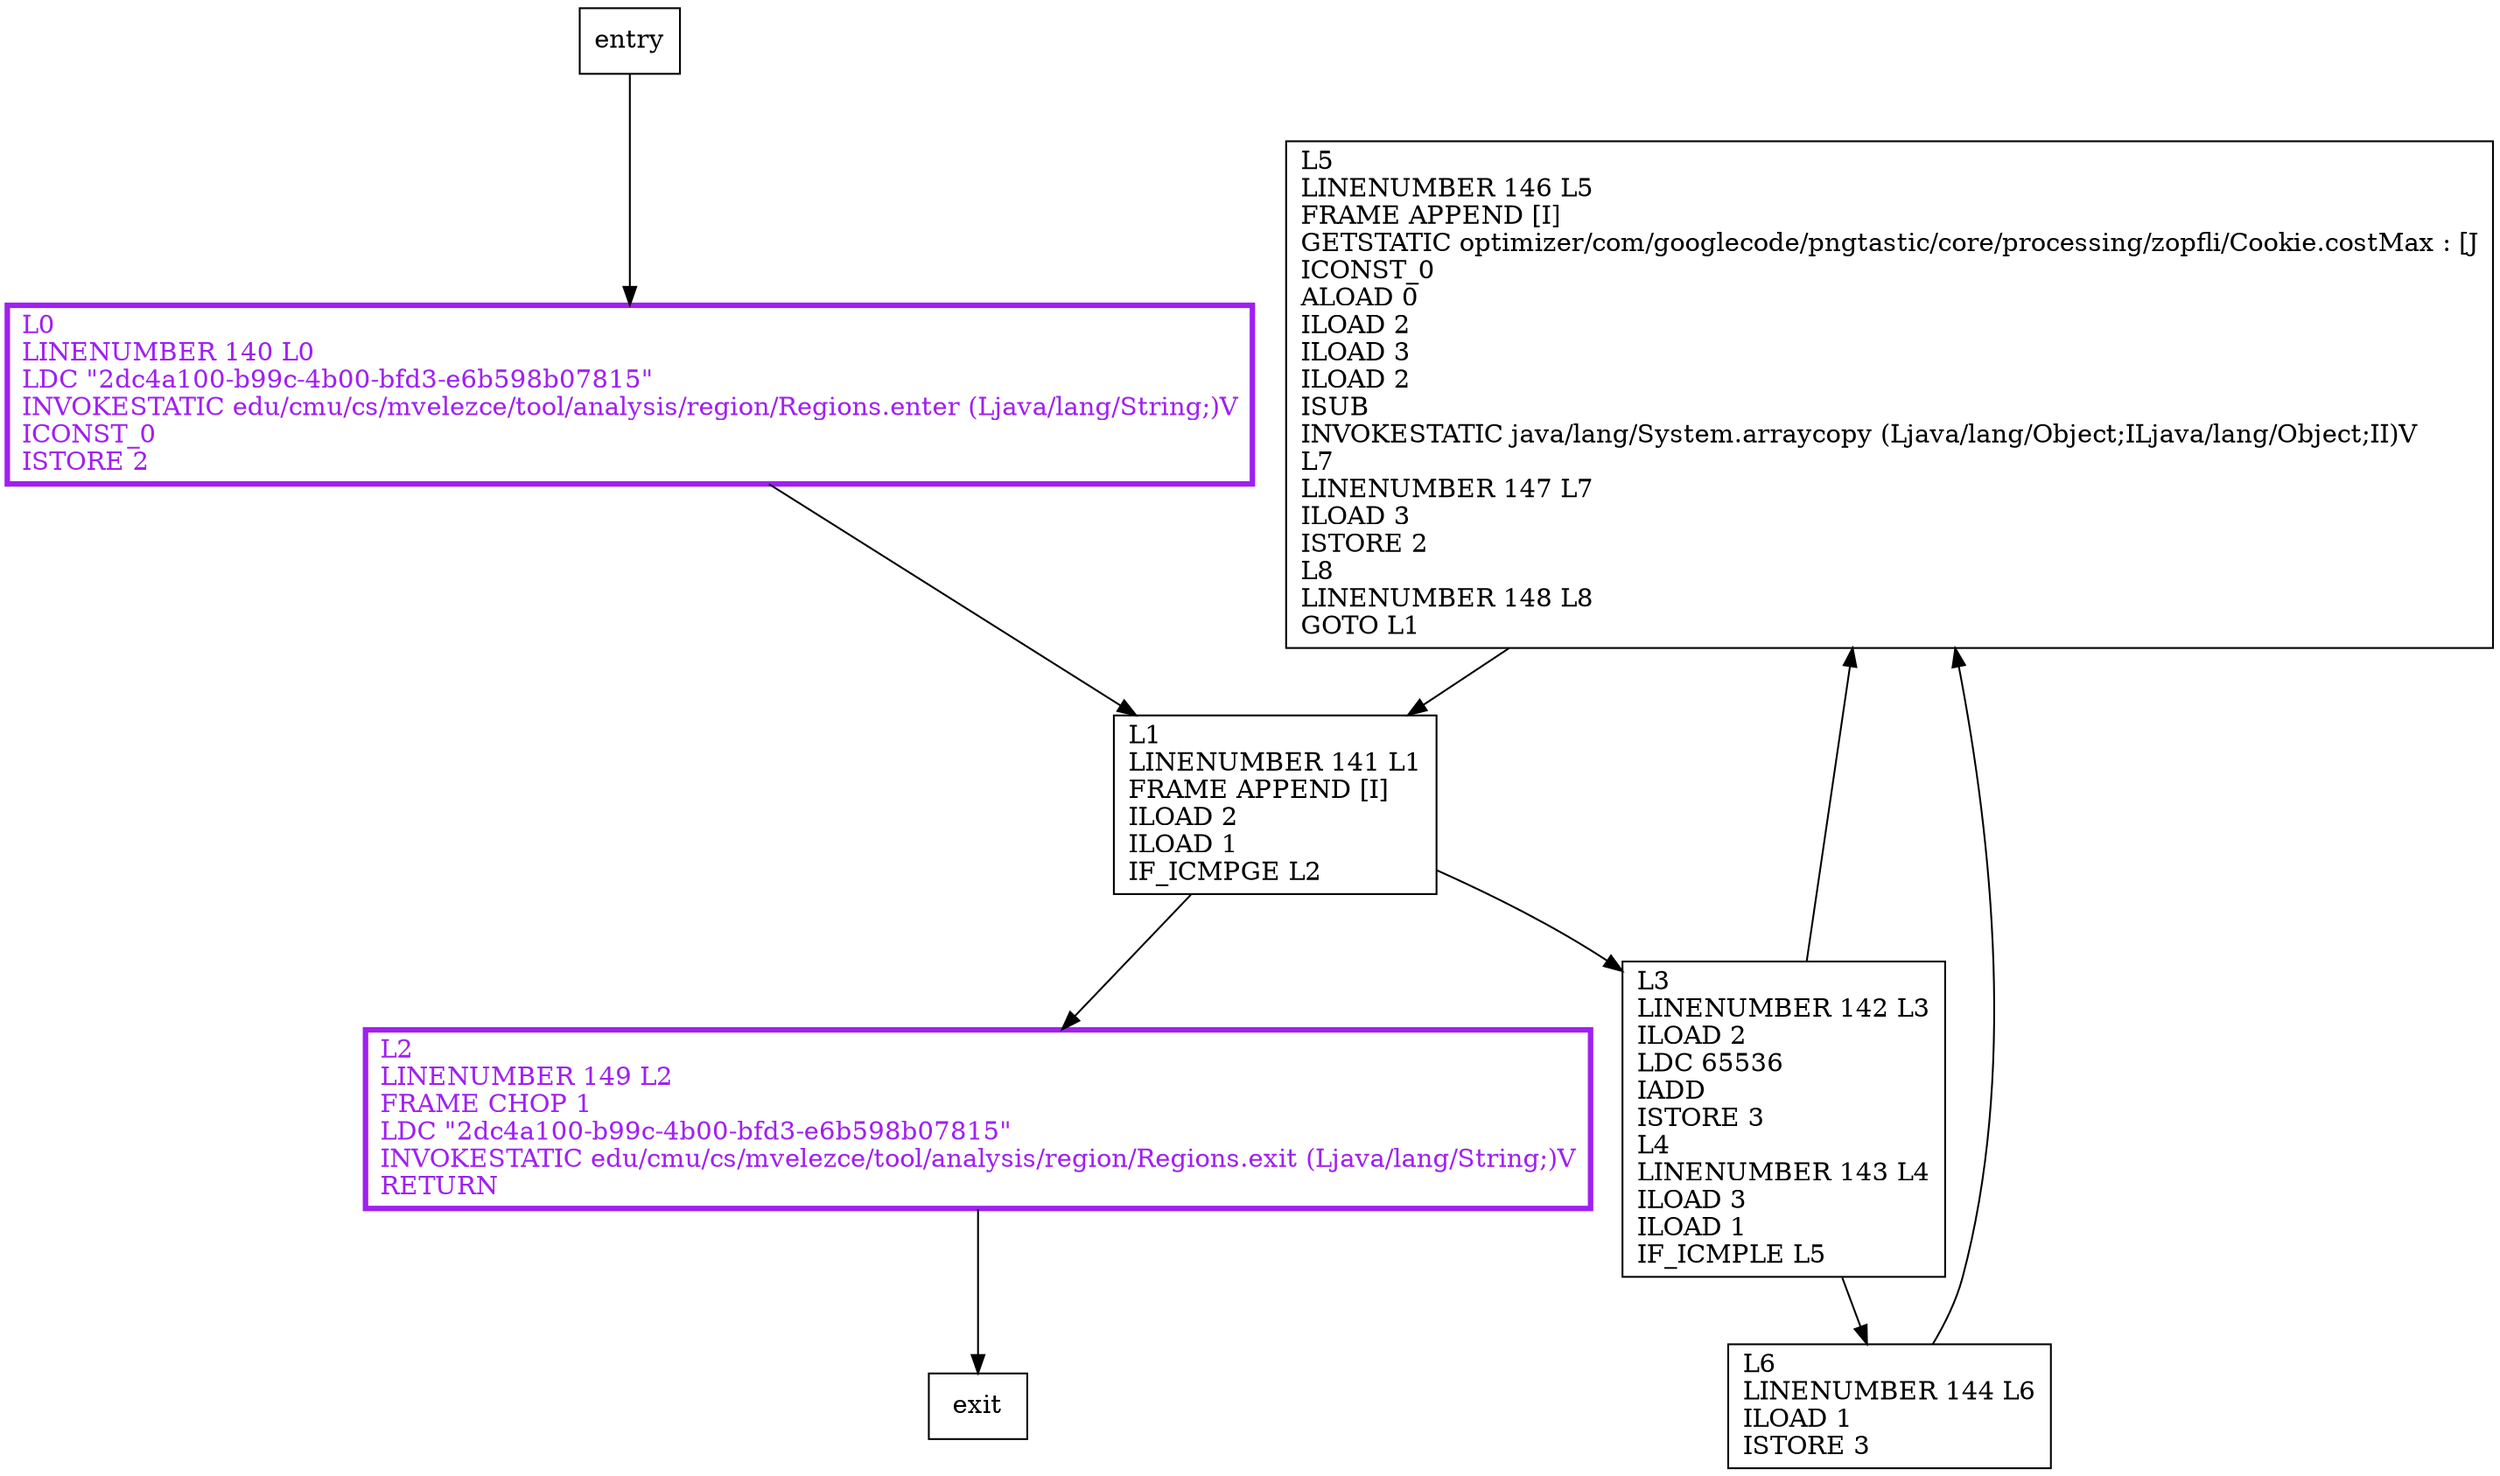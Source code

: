 digraph fillCostMax {
node [shape=record];
1241189309 [label="L5\lLINENUMBER 146 L5\lFRAME APPEND [I]\lGETSTATIC optimizer/com/googlecode/pngtastic/core/processing/zopfli/Cookie.costMax : [J\lICONST_0\lALOAD 0\lILOAD 2\lILOAD 3\lILOAD 2\lISUB\lINVOKESTATIC java/lang/System.arraycopy (Ljava/lang/Object;ILjava/lang/Object;II)V\lL7\lLINENUMBER 147 L7\lILOAD 3\lISTORE 2\lL8\lLINENUMBER 148 L8\lGOTO L1\l"];
1418310135 [label="L6\lLINENUMBER 144 L6\lILOAD 1\lISTORE 3\l"];
1530977859 [label="L3\lLINENUMBER 142 L3\lILOAD 2\lLDC 65536\lIADD\lISTORE 3\lL4\lLINENUMBER 143 L4\lILOAD 3\lILOAD 1\lIF_ICMPLE L5\l"];
162214155 [label="L2\lLINENUMBER 149 L2\lFRAME CHOP 1\lLDC \"2dc4a100-b99c-4b00-bfd3-e6b598b07815\"\lINVOKESTATIC edu/cmu/cs/mvelezce/tool/analysis/region/Regions.exit (Ljava/lang/String;)V\lRETURN\l"];
83554564 [label="L1\lLINENUMBER 141 L1\lFRAME APPEND [I]\lILOAD 2\lILOAD 1\lIF_ICMPGE L2\l"];
1238013097 [label="L0\lLINENUMBER 140 L0\lLDC \"2dc4a100-b99c-4b00-bfd3-e6b598b07815\"\lINVOKESTATIC edu/cmu/cs/mvelezce/tool/analysis/region/Regions.enter (Ljava/lang/String;)V\lICONST_0\lISTORE 2\l"];
entry;
exit;
1241189309 -> 83554564;
1418310135 -> 1241189309;
entry -> 1238013097;
1530977859 -> 1241189309;
1530977859 -> 1418310135;
162214155 -> exit;
83554564 -> 1530977859;
83554564 -> 162214155;
1238013097 -> 83554564;
162214155[fontcolor="purple", penwidth=3, color="purple"];
1238013097[fontcolor="purple", penwidth=3, color="purple"];
}
